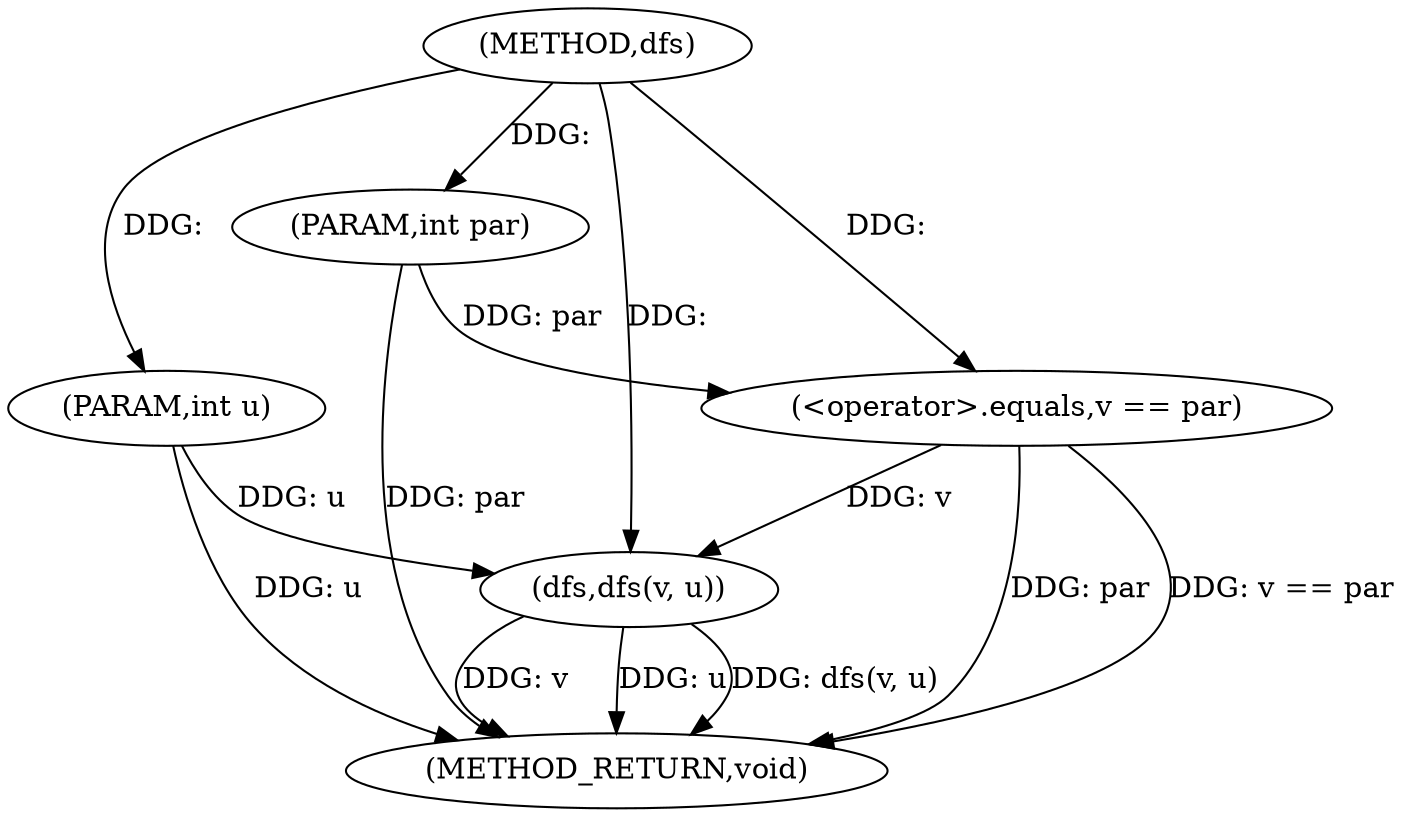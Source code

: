 digraph "dfs" {  
"1000350" [label = "(METHOD,dfs)" ]
"1000364" [label = "(METHOD_RETURN,void)" ]
"1000351" [label = "(PARAM,int u)" ]
"1000352" [label = "(PARAM,int par)" ]
"1000361" [label = "(dfs,dfs(v, u))" ]
"1000357" [label = "(<operator>.equals,v == par)" ]
  "1000351" -> "1000364"  [ label = "DDG: u"] 
  "1000352" -> "1000364"  [ label = "DDG: par"] 
  "1000357" -> "1000364"  [ label = "DDG: par"] 
  "1000357" -> "1000364"  [ label = "DDG: v == par"] 
  "1000361" -> "1000364"  [ label = "DDG: v"] 
  "1000361" -> "1000364"  [ label = "DDG: u"] 
  "1000361" -> "1000364"  [ label = "DDG: dfs(v, u)"] 
  "1000350" -> "1000351"  [ label = "DDG: "] 
  "1000350" -> "1000352"  [ label = "DDG: "] 
  "1000357" -> "1000361"  [ label = "DDG: v"] 
  "1000350" -> "1000361"  [ label = "DDG: "] 
  "1000351" -> "1000361"  [ label = "DDG: u"] 
  "1000350" -> "1000357"  [ label = "DDG: "] 
  "1000352" -> "1000357"  [ label = "DDG: par"] 
}
